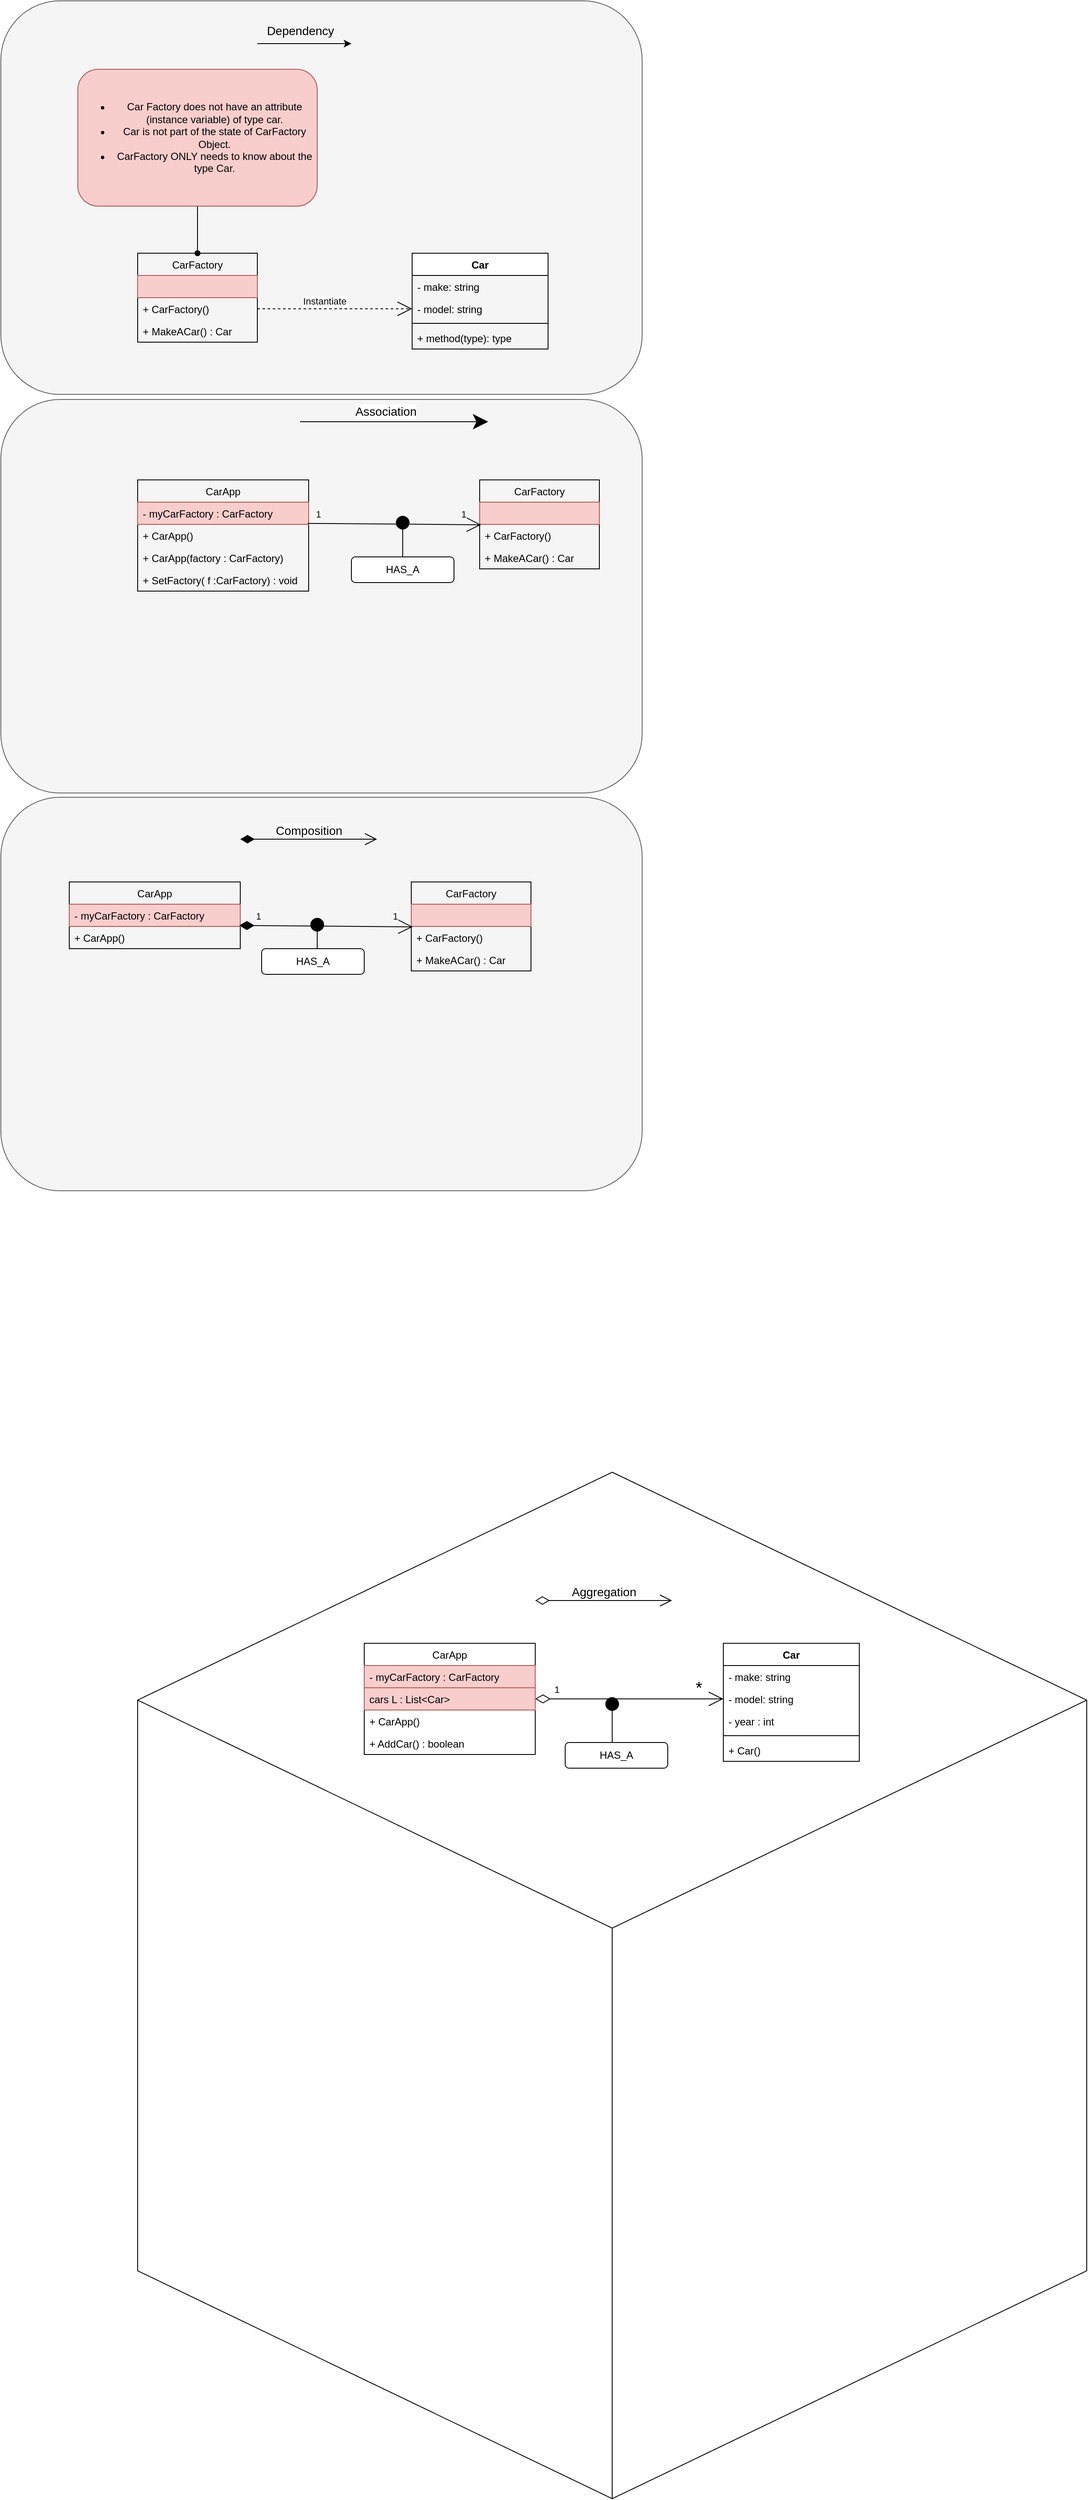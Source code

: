 <mxfile version="20.2.7" type="device"><diagram id="NCMbd32w8HifLRYPz-ze" name="Page-1"><mxGraphModel dx="1422" dy="762" grid="1" gridSize="10" guides="1" tooltips="1" connect="1" arrows="1" fold="1" page="1" pageScale="1" pageWidth="850" pageHeight="1100" math="0" shadow="0"><root><mxCell id="0"/><mxCell id="1" parent="0"/><mxCell id="Ezmr_q5kheTatowDsUGR-90" value="" style="html=1;whiteSpace=wrap;shape=isoCube2;backgroundOutline=1;isoAngle=15;fontSize=20;strokeColor=default;" vertex="1" parent="1"><mxGeometry x="160" y="1720" width="1110" height="1200" as="geometry"/></mxCell><mxCell id="Ezmr_q5kheTatowDsUGR-46" value="" style="rounded=1;whiteSpace=wrap;html=1;fontSize=14;strokeColor=#666666;fillColor=#f5f5f5;fontColor=#333333;" vertex="1" parent="1"><mxGeometry y="466" width="750" height="460" as="geometry"/></mxCell><mxCell id="Ezmr_q5kheTatowDsUGR-45" value="" style="rounded=1;whiteSpace=wrap;html=1;fontSize=14;strokeColor=#666666;fillColor=#f5f5f5;fontColor=#333333;" vertex="1" parent="1"><mxGeometry width="750" height="460" as="geometry"/></mxCell><mxCell id="Ezmr_q5kheTatowDsUGR-1" value="" style="endArrow=classic;html=1;rounded=0;" edge="1" parent="1"><mxGeometry width="50" height="50" relative="1" as="geometry"><mxPoint x="300" y="50" as="sourcePoint"/><mxPoint x="410" y="50" as="targetPoint"/></mxGeometry></mxCell><mxCell id="Ezmr_q5kheTatowDsUGR-2" value="Dependency" style="text;html=1;align=center;verticalAlign=middle;resizable=0;points=[];autosize=1;strokeColor=none;fillColor=none;fontSize=14;" vertex="1" parent="1"><mxGeometry x="300" y="20" width="100" height="30" as="geometry"/></mxCell><mxCell id="Ezmr_q5kheTatowDsUGR-8" value="CarFactory" style="swimlane;fontStyle=0;childLayout=stackLayout;horizontal=1;startSize=26;fillColor=none;horizontalStack=0;resizeParent=1;resizeParentMax=0;resizeLast=0;collapsible=1;marginBottom=0;" vertex="1" parent="1"><mxGeometry x="160" y="295" width="140" height="104" as="geometry"/></mxCell><mxCell id="Ezmr_q5kheTatowDsUGR-9" value=" " style="text;strokeColor=#b85450;fillColor=#f8cecc;align=left;verticalAlign=top;spacingLeft=4;spacingRight=4;overflow=hidden;rotatable=0;points=[[0,0.5],[1,0.5]];portConstraint=eastwest;" vertex="1" parent="Ezmr_q5kheTatowDsUGR-8"><mxGeometry y="26" width="140" height="26" as="geometry"/></mxCell><mxCell id="Ezmr_q5kheTatowDsUGR-10" value="+ CarFactory()" style="text;strokeColor=none;fillColor=none;align=left;verticalAlign=top;spacingLeft=4;spacingRight=4;overflow=hidden;rotatable=0;points=[[0,0.5],[1,0.5]];portConstraint=eastwest;" vertex="1" parent="Ezmr_q5kheTatowDsUGR-8"><mxGeometry y="52" width="140" height="26" as="geometry"/></mxCell><mxCell id="Ezmr_q5kheTatowDsUGR-11" value="+ MakeACar() : Car" style="text;strokeColor=none;fillColor=none;align=left;verticalAlign=top;spacingLeft=4;spacingRight=4;overflow=hidden;rotatable=0;points=[[0,0.5],[1,0.5]];portConstraint=eastwest;" vertex="1" parent="Ezmr_q5kheTatowDsUGR-8"><mxGeometry y="78" width="140" height="26" as="geometry"/></mxCell><mxCell id="Ezmr_q5kheTatowDsUGR-12" value="Car" style="swimlane;fontStyle=1;align=center;verticalAlign=top;childLayout=stackLayout;horizontal=1;startSize=26;horizontalStack=0;resizeParent=1;resizeParentMax=0;resizeLast=0;collapsible=1;marginBottom=0;strokeColor=default;" vertex="1" parent="1"><mxGeometry x="481" y="295" width="159" height="112" as="geometry"/></mxCell><mxCell id="Ezmr_q5kheTatowDsUGR-13" value="- make: string" style="text;strokeColor=none;fillColor=none;align=left;verticalAlign=top;spacingLeft=4;spacingRight=4;overflow=hidden;rotatable=0;points=[[0,0.5],[1,0.5]];portConstraint=eastwest;" vertex="1" parent="Ezmr_q5kheTatowDsUGR-12"><mxGeometry y="26" width="159" height="26" as="geometry"/></mxCell><mxCell id="Ezmr_q5kheTatowDsUGR-16" value="- model: string" style="text;strokeColor=none;fillColor=none;align=left;verticalAlign=top;spacingLeft=4;spacingRight=4;overflow=hidden;rotatable=0;points=[[0,0.5],[1,0.5]];portConstraint=eastwest;" vertex="1" parent="Ezmr_q5kheTatowDsUGR-12"><mxGeometry y="52" width="159" height="26" as="geometry"/></mxCell><mxCell id="Ezmr_q5kheTatowDsUGR-14" value="" style="line;strokeWidth=1;fillColor=none;align=left;verticalAlign=middle;spacingTop=-1;spacingLeft=3;spacingRight=3;rotatable=0;labelPosition=right;points=[];portConstraint=eastwest;" vertex="1" parent="Ezmr_q5kheTatowDsUGR-12"><mxGeometry y="78" width="159" height="8" as="geometry"/></mxCell><mxCell id="Ezmr_q5kheTatowDsUGR-15" value="+ method(type): type" style="text;strokeColor=none;fillColor=none;align=left;verticalAlign=top;spacingLeft=4;spacingRight=4;overflow=hidden;rotatable=0;points=[[0,0.5],[1,0.5]];portConstraint=eastwest;" vertex="1" parent="Ezmr_q5kheTatowDsUGR-12"><mxGeometry y="86" width="159" height="26" as="geometry"/></mxCell><mxCell id="Ezmr_q5kheTatowDsUGR-18" style="edgeStyle=orthogonalEdgeStyle;rounded=0;orthogonalLoop=1;jettySize=auto;html=1;entryX=0;entryY=0.5;entryDx=0;entryDy=0;dashed=1;endArrow=open;endFill=0;startSize=15;endSize=15;" edge="1" parent="1" source="Ezmr_q5kheTatowDsUGR-10" target="Ezmr_q5kheTatowDsUGR-16"><mxGeometry relative="1" as="geometry"/></mxCell><mxCell id="Ezmr_q5kheTatowDsUGR-21" value="Instantiate&amp;nbsp;" style="edgeLabel;html=1;align=center;verticalAlign=middle;resizable=0;points=[];" vertex="1" connectable="0" parent="Ezmr_q5kheTatowDsUGR-18"><mxGeometry x="-0.162" y="2" relative="1" as="geometry"><mxPoint x="4" y="-7" as="offset"/></mxGeometry></mxCell><mxCell id="Ezmr_q5kheTatowDsUGR-20" style="edgeStyle=orthogonalEdgeStyle;rounded=0;orthogonalLoop=1;jettySize=auto;html=1;entryX=0.5;entryY=0;entryDx=0;entryDy=0;endArrow=oval;endFill=1;exitX=0.5;exitY=1;exitDx=0;exitDy=0;" edge="1" parent="1" source="Ezmr_q5kheTatowDsUGR-19" target="Ezmr_q5kheTatowDsUGR-8"><mxGeometry relative="1" as="geometry"><mxPoint x="300" y="280" as="sourcePoint"/></mxGeometry></mxCell><mxCell id="Ezmr_q5kheTatowDsUGR-19" value="&lt;ul&gt;&lt;li&gt;Car Factory does not have an attribute (instance variable) of type car.&lt;/li&gt;&lt;li&gt;Car is not part of the state of CarFactory Object.&lt;/li&gt;&lt;li&gt;CarFactory ONLY needs to know about the type Car.&lt;/li&gt;&lt;/ul&gt;" style="rounded=1;whiteSpace=wrap;html=1;strokeColor=#b85450;fillColor=#f8cecc;" vertex="1" parent="1"><mxGeometry x="90" y="80" width="280" height="160" as="geometry"/></mxCell><mxCell id="Ezmr_q5kheTatowDsUGR-22" value="CarApp" style="swimlane;fontStyle=0;childLayout=stackLayout;horizontal=1;startSize=26;fillColor=none;horizontalStack=0;resizeParent=1;resizeParentMax=0;resizeLast=0;collapsible=1;marginBottom=0;strokeColor=default;" vertex="1" parent="1"><mxGeometry x="160" y="560" width="200" height="130" as="geometry"/></mxCell><mxCell id="Ezmr_q5kheTatowDsUGR-23" value="- myCarFactory : CarFactory" style="text;strokeColor=#b85450;fillColor=#f8cecc;align=left;verticalAlign=top;spacingLeft=4;spacingRight=4;overflow=hidden;rotatable=0;points=[[0,0.5],[1,0.5]];portConstraint=eastwest;" vertex="1" parent="Ezmr_q5kheTatowDsUGR-22"><mxGeometry y="26" width="200" height="26" as="geometry"/></mxCell><mxCell id="Ezmr_q5kheTatowDsUGR-24" value="+ CarApp()" style="text;strokeColor=none;fillColor=none;align=left;verticalAlign=top;spacingLeft=4;spacingRight=4;overflow=hidden;rotatable=0;points=[[0,0.5],[1,0.5]];portConstraint=eastwest;" vertex="1" parent="Ezmr_q5kheTatowDsUGR-22"><mxGeometry y="52" width="200" height="26" as="geometry"/></mxCell><mxCell id="Ezmr_q5kheTatowDsUGR-25" value="+ CarApp(factory : CarFactory)" style="text;strokeColor=none;fillColor=none;align=left;verticalAlign=top;spacingLeft=4;spacingRight=4;overflow=hidden;rotatable=0;points=[[0,0.5],[1,0.5]];portConstraint=eastwest;" vertex="1" parent="Ezmr_q5kheTatowDsUGR-22"><mxGeometry y="78" width="200" height="26" as="geometry"/></mxCell><mxCell id="Ezmr_q5kheTatowDsUGR-36" value="+ SetFactory( f :CarFactory) : void" style="text;strokeColor=none;fillColor=none;align=left;verticalAlign=top;spacingLeft=4;spacingRight=4;overflow=hidden;rotatable=0;points=[[0,0.5],[1,0.5]];portConstraint=eastwest;" vertex="1" parent="Ezmr_q5kheTatowDsUGR-22"><mxGeometry y="104" width="200" height="26" as="geometry"/></mxCell><mxCell id="Ezmr_q5kheTatowDsUGR-30" value="CarFactory" style="swimlane;fontStyle=0;childLayout=stackLayout;horizontal=1;startSize=26;fillColor=none;horizontalStack=0;resizeParent=1;resizeParentMax=0;resizeLast=0;collapsible=1;marginBottom=0;" vertex="1" parent="1"><mxGeometry x="560" y="560" width="140" height="104" as="geometry"/></mxCell><mxCell id="Ezmr_q5kheTatowDsUGR-31" value=" " style="text;strokeColor=#b85450;fillColor=#f8cecc;align=left;verticalAlign=top;spacingLeft=4;spacingRight=4;overflow=hidden;rotatable=0;points=[[0,0.5],[1,0.5]];portConstraint=eastwest;" vertex="1" parent="Ezmr_q5kheTatowDsUGR-30"><mxGeometry y="26" width="140" height="26" as="geometry"/></mxCell><mxCell id="Ezmr_q5kheTatowDsUGR-32" value="+ CarFactory()" style="text;strokeColor=none;fillColor=none;align=left;verticalAlign=top;spacingLeft=4;spacingRight=4;overflow=hidden;rotatable=0;points=[[0,0.5],[1,0.5]];portConstraint=eastwest;" vertex="1" parent="Ezmr_q5kheTatowDsUGR-30"><mxGeometry y="52" width="140" height="26" as="geometry"/></mxCell><mxCell id="Ezmr_q5kheTatowDsUGR-33" value="+ MakeACar() : Car" style="text;strokeColor=none;fillColor=none;align=left;verticalAlign=top;spacingLeft=4;spacingRight=4;overflow=hidden;rotatable=0;points=[[0,0.5],[1,0.5]];portConstraint=eastwest;" vertex="1" parent="Ezmr_q5kheTatowDsUGR-30"><mxGeometry y="78" width="140" height="26" as="geometry"/></mxCell><mxCell id="Ezmr_q5kheTatowDsUGR-34" value="" style="endArrow=open;html=1;rounded=0;startSize=15;endSize=15;entryX=0.012;entryY=0.019;entryDx=0;entryDy=0;entryPerimeter=0;exitX=0.994;exitY=-0.045;exitDx=0;exitDy=0;exitPerimeter=0;endFill=0;" edge="1" parent="1" source="Ezmr_q5kheTatowDsUGR-24" target="Ezmr_q5kheTatowDsUGR-32"><mxGeometry width="50" height="50" relative="1" as="geometry"><mxPoint x="310" y="610" as="sourcePoint"/><mxPoint x="370.711" y="599" as="targetPoint"/></mxGeometry></mxCell><mxCell id="Ezmr_q5kheTatowDsUGR-39" value="1" style="edgeLabel;html=1;align=center;verticalAlign=middle;resizable=0;points=[];" vertex="1" connectable="0" parent="Ezmr_q5kheTatowDsUGR-34"><mxGeometry x="-0.618" y="-2" relative="1" as="geometry"><mxPoint x="-27" y="-13" as="offset"/></mxGeometry></mxCell><mxCell id="Ezmr_q5kheTatowDsUGR-40" value="1" style="edgeLabel;html=1;align=center;verticalAlign=middle;resizable=0;points=[];" vertex="1" connectable="0" parent="Ezmr_q5kheTatowDsUGR-34"><mxGeometry x="0.376" y="-1" relative="1" as="geometry"><mxPoint x="42" y="-13" as="offset"/></mxGeometry></mxCell><mxCell id="Ezmr_q5kheTatowDsUGR-42" style="edgeStyle=orthogonalEdgeStyle;rounded=0;orthogonalLoop=1;jettySize=auto;html=1;exitX=0.5;exitY=0;exitDx=0;exitDy=0;endArrow=oval;endFill=1;startSize=15;endSize=15;" edge="1" parent="1" source="Ezmr_q5kheTatowDsUGR-41"><mxGeometry relative="1" as="geometry"><mxPoint x="470" y="610" as="targetPoint"/></mxGeometry></mxCell><mxCell id="Ezmr_q5kheTatowDsUGR-41" value="HAS_A" style="rounded=1;whiteSpace=wrap;html=1;strokeColor=default;" vertex="1" parent="1"><mxGeometry x="410" y="650" width="120" height="30" as="geometry"/></mxCell><mxCell id="Ezmr_q5kheTatowDsUGR-43" value="" style="endArrow=classic;html=1;rounded=0;startSize=15;endSize=15;" edge="1" parent="1"><mxGeometry width="50" height="50" relative="1" as="geometry"><mxPoint x="350" y="492" as="sourcePoint"/><mxPoint x="570" y="492" as="targetPoint"/></mxGeometry></mxCell><mxCell id="Ezmr_q5kheTatowDsUGR-44" value="&lt;font style=&quot;font-size: 14px;&quot;&gt;Association&lt;/font&gt;" style="edgeLabel;html=1;align=center;verticalAlign=middle;resizable=0;points=[];" vertex="1" connectable="0" parent="Ezmr_q5kheTatowDsUGR-43"><mxGeometry x="-0.236" y="2" relative="1" as="geometry"><mxPoint x="16" y="-10" as="offset"/></mxGeometry></mxCell><mxCell id="Ezmr_q5kheTatowDsUGR-47" value="" style="rounded=1;whiteSpace=wrap;html=1;fontSize=14;strokeColor=#666666;fillColor=#f5f5f5;fontColor=#333333;" vertex="1" parent="1"><mxGeometry y="931" width="750" height="460" as="geometry"/></mxCell><mxCell id="Ezmr_q5kheTatowDsUGR-48" value="" style="endArrow=open;html=1;endSize=12;startArrow=diamondThin;startSize=14;startFill=1;edgeStyle=orthogonalEdgeStyle;align=left;verticalAlign=bottom;rounded=0;fontSize=14;" edge="1" parent="1"><mxGeometry x="-0.875" y="30" relative="1" as="geometry"><mxPoint x="280" y="980" as="sourcePoint"/><mxPoint x="440" y="980" as="targetPoint"/><mxPoint as="offset"/></mxGeometry></mxCell><mxCell id="Ezmr_q5kheTatowDsUGR-49" value="Composition" style="edgeLabel;html=1;align=center;verticalAlign=middle;resizable=0;points=[];fontSize=14;" vertex="1" connectable="0" parent="Ezmr_q5kheTatowDsUGR-48"><mxGeometry x="0.312" relative="1" as="geometry"><mxPoint x="-25" y="-10" as="offset"/></mxGeometry></mxCell><mxCell id="Ezmr_q5kheTatowDsUGR-50" value="CarApp" style="swimlane;fontStyle=0;childLayout=stackLayout;horizontal=1;startSize=26;fillColor=none;horizontalStack=0;resizeParent=1;resizeParentMax=0;resizeLast=0;collapsible=1;marginBottom=0;strokeColor=default;" vertex="1" parent="1"><mxGeometry x="80" y="1030" width="200" height="78" as="geometry"/></mxCell><mxCell id="Ezmr_q5kheTatowDsUGR-51" value="- myCarFactory : CarFactory" style="text;strokeColor=#b85450;fillColor=#f8cecc;align=left;verticalAlign=top;spacingLeft=4;spacingRight=4;overflow=hidden;rotatable=0;points=[[0,0.5],[1,0.5]];portConstraint=eastwest;" vertex="1" parent="Ezmr_q5kheTatowDsUGR-50"><mxGeometry y="26" width="200" height="26" as="geometry"/></mxCell><mxCell id="Ezmr_q5kheTatowDsUGR-52" value="+ CarApp()" style="text;strokeColor=none;fillColor=none;align=left;verticalAlign=top;spacingLeft=4;spacingRight=4;overflow=hidden;rotatable=0;points=[[0,0.5],[1,0.5]];portConstraint=eastwest;" vertex="1" parent="Ezmr_q5kheTatowDsUGR-50"><mxGeometry y="52" width="200" height="26" as="geometry"/></mxCell><mxCell id="Ezmr_q5kheTatowDsUGR-55" value="CarFactory" style="swimlane;fontStyle=0;childLayout=stackLayout;horizontal=1;startSize=26;fillColor=none;horizontalStack=0;resizeParent=1;resizeParentMax=0;resizeLast=0;collapsible=1;marginBottom=0;" vertex="1" parent="1"><mxGeometry x="480" y="1030" width="140" height="104" as="geometry"/></mxCell><mxCell id="Ezmr_q5kheTatowDsUGR-56" value=" " style="text;strokeColor=#b85450;fillColor=#f8cecc;align=left;verticalAlign=top;spacingLeft=4;spacingRight=4;overflow=hidden;rotatable=0;points=[[0,0.5],[1,0.5]];portConstraint=eastwest;" vertex="1" parent="Ezmr_q5kheTatowDsUGR-55"><mxGeometry y="26" width="140" height="26" as="geometry"/></mxCell><mxCell id="Ezmr_q5kheTatowDsUGR-57" value="+ CarFactory()" style="text;strokeColor=none;fillColor=none;align=left;verticalAlign=top;spacingLeft=4;spacingRight=4;overflow=hidden;rotatable=0;points=[[0,0.5],[1,0.5]];portConstraint=eastwest;" vertex="1" parent="Ezmr_q5kheTatowDsUGR-55"><mxGeometry y="52" width="140" height="26" as="geometry"/></mxCell><mxCell id="Ezmr_q5kheTatowDsUGR-58" value="+ MakeACar() : Car" style="text;strokeColor=none;fillColor=none;align=left;verticalAlign=top;spacingLeft=4;spacingRight=4;overflow=hidden;rotatable=0;points=[[0,0.5],[1,0.5]];portConstraint=eastwest;" vertex="1" parent="Ezmr_q5kheTatowDsUGR-55"><mxGeometry y="78" width="140" height="26" as="geometry"/></mxCell><mxCell id="Ezmr_q5kheTatowDsUGR-59" value="" style="endArrow=open;html=1;rounded=0;startSize=15;endSize=15;entryX=0.012;entryY=0.019;entryDx=0;entryDy=0;entryPerimeter=0;exitX=0.994;exitY=-0.045;exitDx=0;exitDy=0;exitPerimeter=0;endFill=0;startArrow=diamondThin;startFill=1;" edge="1" parent="1" source="Ezmr_q5kheTatowDsUGR-52" target="Ezmr_q5kheTatowDsUGR-57"><mxGeometry width="50" height="50" relative="1" as="geometry"><mxPoint x="230" y="1080" as="sourcePoint"/><mxPoint x="290.711" y="1069" as="targetPoint"/></mxGeometry></mxCell><mxCell id="Ezmr_q5kheTatowDsUGR-60" value="1" style="edgeLabel;html=1;align=center;verticalAlign=middle;resizable=0;points=[];" vertex="1" connectable="0" parent="Ezmr_q5kheTatowDsUGR-59"><mxGeometry x="-0.618" y="-2" relative="1" as="geometry"><mxPoint x="-17" y="-13" as="offset"/></mxGeometry></mxCell><mxCell id="Ezmr_q5kheTatowDsUGR-61" value="1" style="edgeLabel;html=1;align=center;verticalAlign=middle;resizable=0;points=[];" vertex="1" connectable="0" parent="Ezmr_q5kheTatowDsUGR-59"><mxGeometry x="0.376" y="-1" relative="1" as="geometry"><mxPoint x="42" y="-13" as="offset"/></mxGeometry></mxCell><mxCell id="Ezmr_q5kheTatowDsUGR-63" style="edgeStyle=orthogonalEdgeStyle;rounded=0;orthogonalLoop=1;jettySize=auto;html=1;exitX=0.5;exitY=0;exitDx=0;exitDy=0;endArrow=oval;endFill=1;startSize=15;endSize=15;" edge="1" parent="1" source="Ezmr_q5kheTatowDsUGR-64"><mxGeometry relative="1" as="geometry"><mxPoint x="370" y="1080" as="targetPoint"/></mxGeometry></mxCell><mxCell id="Ezmr_q5kheTatowDsUGR-64" value="HAS_A" style="rounded=1;whiteSpace=wrap;html=1;strokeColor=default;" vertex="1" parent="1"><mxGeometry x="305" y="1108" width="120" height="30" as="geometry"/></mxCell><mxCell id="Ezmr_q5kheTatowDsUGR-66" value="" style="endArrow=open;html=1;endSize=12;startArrow=diamondThin;startSize=14;startFill=0;edgeStyle=orthogonalEdgeStyle;align=left;verticalAlign=bottom;rounded=0;fontSize=14;" edge="1" parent="1"><mxGeometry x="-0.875" y="30" relative="1" as="geometry"><mxPoint x="625" y="1870" as="sourcePoint"/><mxPoint x="785" y="1870" as="targetPoint"/><mxPoint as="offset"/></mxGeometry></mxCell><mxCell id="Ezmr_q5kheTatowDsUGR-67" value="Aggregation" style="edgeLabel;html=1;align=center;verticalAlign=middle;resizable=0;points=[];fontSize=14;" vertex="1" connectable="0" parent="Ezmr_q5kheTatowDsUGR-66"><mxGeometry x="0.312" relative="1" as="geometry"><mxPoint x="-25" y="-10" as="offset"/></mxGeometry></mxCell><mxCell id="Ezmr_q5kheTatowDsUGR-68" value="CarApp" style="swimlane;fontStyle=0;childLayout=stackLayout;horizontal=1;startSize=26;fillColor=none;horizontalStack=0;resizeParent=1;resizeParentMax=0;resizeLast=0;collapsible=1;marginBottom=0;strokeColor=default;" vertex="1" parent="1"><mxGeometry x="425" y="1920" width="200" height="130" as="geometry"/></mxCell><mxCell id="Ezmr_q5kheTatowDsUGR-69" value="- myCarFactory : CarFactory" style="text;strokeColor=#b85450;fillColor=#f8cecc;align=left;verticalAlign=top;spacingLeft=4;spacingRight=4;overflow=hidden;rotatable=0;points=[[0,0.5],[1,0.5]];portConstraint=eastwest;" vertex="1" parent="Ezmr_q5kheTatowDsUGR-68"><mxGeometry y="26" width="200" height="26" as="geometry"/></mxCell><mxCell id="Ezmr_q5kheTatowDsUGR-87" value="cars L : List&lt;Car&gt;" style="text;strokeColor=#b85450;fillColor=#f8cecc;align=left;verticalAlign=top;spacingLeft=4;spacingRight=4;overflow=hidden;rotatable=0;points=[[0,0.5],[1,0.5]];portConstraint=eastwest;" vertex="1" parent="Ezmr_q5kheTatowDsUGR-68"><mxGeometry y="52" width="200" height="26" as="geometry"/></mxCell><mxCell id="Ezmr_q5kheTatowDsUGR-70" value="+ CarApp()" style="text;strokeColor=none;fillColor=none;align=left;verticalAlign=top;spacingLeft=4;spacingRight=4;overflow=hidden;rotatable=0;points=[[0,0.5],[1,0.5]];portConstraint=eastwest;" vertex="1" parent="Ezmr_q5kheTatowDsUGR-68"><mxGeometry y="78" width="200" height="26" as="geometry"/></mxCell><mxCell id="Ezmr_q5kheTatowDsUGR-86" value="+ AddCar() : boolean" style="text;strokeColor=none;fillColor=none;align=left;verticalAlign=top;spacingLeft=4;spacingRight=4;overflow=hidden;rotatable=0;points=[[0,0.5],[1,0.5]];portConstraint=eastwest;" vertex="1" parent="Ezmr_q5kheTatowDsUGR-68"><mxGeometry y="104" width="200" height="26" as="geometry"/></mxCell><mxCell id="Ezmr_q5kheTatowDsUGR-75" value="" style="endArrow=open;html=1;rounded=0;startSize=15;endSize=15;exitX=1;exitY=0.5;exitDx=0;exitDy=0;endFill=0;startArrow=diamondThin;startFill=0;" edge="1" parent="1" source="Ezmr_q5kheTatowDsUGR-68" target="Ezmr_q5kheTatowDsUGR-82"><mxGeometry width="50" height="50" relative="1" as="geometry"><mxPoint x="575" y="1970" as="sourcePoint"/><mxPoint x="826.68" y="1972.494" as="targetPoint"/></mxGeometry></mxCell><mxCell id="Ezmr_q5kheTatowDsUGR-76" value="1" style="edgeLabel;html=1;align=center;verticalAlign=middle;resizable=0;points=[];" vertex="1" connectable="0" parent="Ezmr_q5kheTatowDsUGR-75"><mxGeometry x="-0.618" y="-2" relative="1" as="geometry"><mxPoint x="-17" y="-13" as="offset"/></mxGeometry></mxCell><mxCell id="Ezmr_q5kheTatowDsUGR-77" value="*" style="edgeLabel;html=1;align=center;verticalAlign=middle;resizable=0;points=[];fontSize=20;" vertex="1" connectable="0" parent="Ezmr_q5kheTatowDsUGR-75"><mxGeometry x="0.376" y="-1" relative="1" as="geometry"><mxPoint x="39" y="-15" as="offset"/></mxGeometry></mxCell><mxCell id="Ezmr_q5kheTatowDsUGR-78" style="edgeStyle=orthogonalEdgeStyle;rounded=0;orthogonalLoop=1;jettySize=auto;html=1;exitX=0.5;exitY=0;exitDx=0;exitDy=0;endArrow=oval;endFill=1;startSize=15;endSize=15;" edge="1" parent="1" source="Ezmr_q5kheTatowDsUGR-79"><mxGeometry relative="1" as="geometry"><mxPoint x="715" y="1991" as="targetPoint"/></mxGeometry></mxCell><mxCell id="Ezmr_q5kheTatowDsUGR-79" value="HAS_A" style="rounded=1;whiteSpace=wrap;html=1;strokeColor=default;" vertex="1" parent="1"><mxGeometry x="660" y="2036" width="120" height="30" as="geometry"/></mxCell><mxCell id="Ezmr_q5kheTatowDsUGR-80" value="Car" style="swimlane;fontStyle=1;align=center;verticalAlign=top;childLayout=stackLayout;horizontal=1;startSize=26;horizontalStack=0;resizeParent=1;resizeParentMax=0;resizeLast=0;collapsible=1;marginBottom=0;strokeColor=default;" vertex="1" parent="1"><mxGeometry x="845" y="1920" width="159" height="138" as="geometry"/></mxCell><mxCell id="Ezmr_q5kheTatowDsUGR-81" value="- make: string" style="text;strokeColor=none;fillColor=none;align=left;verticalAlign=top;spacingLeft=4;spacingRight=4;overflow=hidden;rotatable=0;points=[[0,0.5],[1,0.5]];portConstraint=eastwest;" vertex="1" parent="Ezmr_q5kheTatowDsUGR-80"><mxGeometry y="26" width="159" height="26" as="geometry"/></mxCell><mxCell id="Ezmr_q5kheTatowDsUGR-82" value="- model: string" style="text;strokeColor=none;fillColor=none;align=left;verticalAlign=top;spacingLeft=4;spacingRight=4;overflow=hidden;rotatable=0;points=[[0,0.5],[1,0.5]];portConstraint=eastwest;" vertex="1" parent="Ezmr_q5kheTatowDsUGR-80"><mxGeometry y="52" width="159" height="26" as="geometry"/></mxCell><mxCell id="Ezmr_q5kheTatowDsUGR-85" value="- year : int" style="text;strokeColor=none;fillColor=none;align=left;verticalAlign=top;spacingLeft=4;spacingRight=4;overflow=hidden;rotatable=0;points=[[0,0.5],[1,0.5]];portConstraint=eastwest;" vertex="1" parent="Ezmr_q5kheTatowDsUGR-80"><mxGeometry y="78" width="159" height="26" as="geometry"/></mxCell><mxCell id="Ezmr_q5kheTatowDsUGR-83" value="" style="line;strokeWidth=1;fillColor=none;align=left;verticalAlign=middle;spacingTop=-1;spacingLeft=3;spacingRight=3;rotatable=0;labelPosition=right;points=[];portConstraint=eastwest;" vertex="1" parent="Ezmr_q5kheTatowDsUGR-80"><mxGeometry y="104" width="159" height="8" as="geometry"/></mxCell><mxCell id="Ezmr_q5kheTatowDsUGR-84" value="+ Car()" style="text;strokeColor=none;fillColor=none;align=left;verticalAlign=top;spacingLeft=4;spacingRight=4;overflow=hidden;rotatable=0;points=[[0,0.5],[1,0.5]];portConstraint=eastwest;" vertex="1" parent="Ezmr_q5kheTatowDsUGR-80"><mxGeometry y="112" width="159" height="26" as="geometry"/></mxCell></root></mxGraphModel></diagram></mxfile>